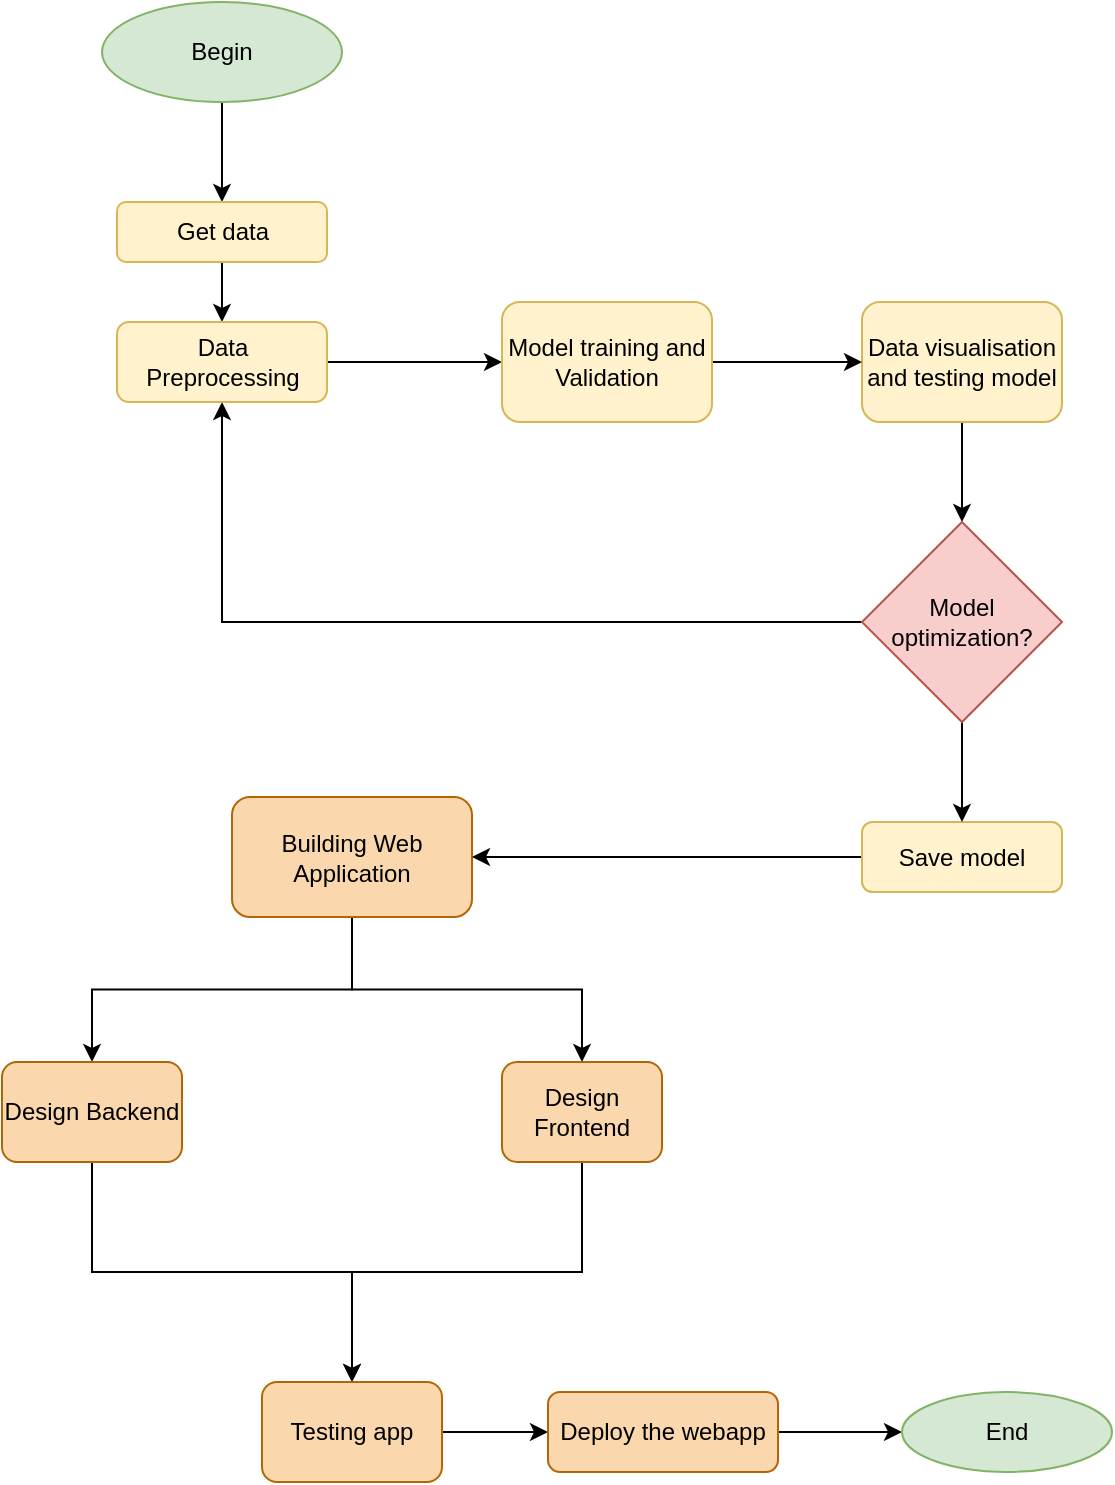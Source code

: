 <mxfile version="15.2.9" type="github">
  <diagram id="C5RBs43oDa-KdzZeNtuy" name="Page-1">
    <mxGraphModel dx="1483" dy="744" grid="1" gridSize="10" guides="1" tooltips="1" connect="1" arrows="1" fold="1" page="1" pageScale="1" pageWidth="827" pageHeight="1169" math="0" shadow="0">
      <root>
        <mxCell id="WIyWlLk6GJQsqaUBKTNV-0" />
        <mxCell id="WIyWlLk6GJQsqaUBKTNV-1" parent="WIyWlLk6GJQsqaUBKTNV-0" />
        <mxCell id="vM5MXBuIlQxciyO8auI7-28" value="" style="edgeStyle=orthogonalEdgeStyle;rounded=0;orthogonalLoop=1;jettySize=auto;html=1;" edge="1" parent="WIyWlLk6GJQsqaUBKTNV-1" source="vM5MXBuIlQxciyO8auI7-11" target="vM5MXBuIlQxciyO8auI7-21">
          <mxGeometry relative="1" as="geometry" />
        </mxCell>
        <mxCell id="vM5MXBuIlQxciyO8auI7-11" value="Begin" style="ellipse;whiteSpace=wrap;html=1;fillColor=#d5e8d4;strokeColor=#82b366;" vertex="1" parent="WIyWlLk6GJQsqaUBKTNV-1">
          <mxGeometry x="186" y="215" width="120" height="50" as="geometry" />
        </mxCell>
        <mxCell id="vM5MXBuIlQxciyO8auI7-35" value="" style="edgeStyle=orthogonalEdgeStyle;rounded=0;orthogonalLoop=1;jettySize=auto;html=1;entryX=0.5;entryY=0;entryDx=0;entryDy=0;exitX=0.5;exitY=1;exitDx=0;exitDy=0;" edge="1" parent="WIyWlLk6GJQsqaUBKTNV-1" source="vM5MXBuIlQxciyO8auI7-16" target="vM5MXBuIlQxciyO8auI7-23">
          <mxGeometry relative="1" as="geometry">
            <mxPoint x="396" y="665" as="sourcePoint" />
          </mxGeometry>
        </mxCell>
        <mxCell id="vM5MXBuIlQxciyO8auI7-36" style="edgeStyle=orthogonalEdgeStyle;rounded=0;orthogonalLoop=1;jettySize=auto;html=1;exitX=0.5;exitY=1;exitDx=0;exitDy=0;entryX=0.5;entryY=0;entryDx=0;entryDy=0;" edge="1" parent="WIyWlLk6GJQsqaUBKTNV-1" source="vM5MXBuIlQxciyO8auI7-16" target="vM5MXBuIlQxciyO8auI7-24">
          <mxGeometry relative="1" as="geometry" />
        </mxCell>
        <mxCell id="vM5MXBuIlQxciyO8auI7-16" value="Building Web Application" style="rounded=1;whiteSpace=wrap;html=1;fillColor=#fad7ac;strokeColor=#b46504;" vertex="1" parent="WIyWlLk6GJQsqaUBKTNV-1">
          <mxGeometry x="251" y="612.5" width="120" height="60" as="geometry" />
        </mxCell>
        <mxCell id="vM5MXBuIlQxciyO8auI7-34" value="" style="edgeStyle=orthogonalEdgeStyle;rounded=0;orthogonalLoop=1;jettySize=auto;html=1;" edge="1" parent="WIyWlLk6GJQsqaUBKTNV-1" source="vM5MXBuIlQxciyO8auI7-17" target="vM5MXBuIlQxciyO8auI7-16">
          <mxGeometry relative="1" as="geometry" />
        </mxCell>
        <mxCell id="vM5MXBuIlQxciyO8auI7-17" value="Save model" style="rounded=1;whiteSpace=wrap;html=1;fillColor=#fff2cc;strokeColor=#d6b656;" vertex="1" parent="WIyWlLk6GJQsqaUBKTNV-1">
          <mxGeometry x="566" y="625" width="100" height="35" as="geometry" />
        </mxCell>
        <mxCell id="vM5MXBuIlQxciyO8auI7-32" value="" style="edgeStyle=orthogonalEdgeStyle;rounded=0;orthogonalLoop=1;jettySize=auto;html=1;" edge="1" parent="WIyWlLk6GJQsqaUBKTNV-1" source="vM5MXBuIlQxciyO8auI7-19" target="vM5MXBuIlQxciyO8auI7-22">
          <mxGeometry relative="1" as="geometry" />
        </mxCell>
        <mxCell id="vM5MXBuIlQxciyO8auI7-19" value="Data visualisation and testing model" style="rounded=1;whiteSpace=wrap;html=1;fillColor=#fff2cc;strokeColor=#d6b656;" vertex="1" parent="WIyWlLk6GJQsqaUBKTNV-1">
          <mxGeometry x="566" y="365" width="100" height="60" as="geometry" />
        </mxCell>
        <mxCell id="vM5MXBuIlQxciyO8auI7-49" value="" style="edgeStyle=orthogonalEdgeStyle;rounded=0;orthogonalLoop=1;jettySize=auto;html=1;entryX=0.5;entryY=0;entryDx=0;entryDy=0;" edge="1" parent="WIyWlLk6GJQsqaUBKTNV-1" source="vM5MXBuIlQxciyO8auI7-21" target="vM5MXBuIlQxciyO8auI7-41">
          <mxGeometry relative="1" as="geometry" />
        </mxCell>
        <mxCell id="vM5MXBuIlQxciyO8auI7-21" value="Get data" style="rounded=1;whiteSpace=wrap;html=1;fillColor=#fff2cc;strokeColor=#d6b656;" vertex="1" parent="WIyWlLk6GJQsqaUBKTNV-1">
          <mxGeometry x="193.5" y="315" width="105" height="30" as="geometry" />
        </mxCell>
        <mxCell id="vM5MXBuIlQxciyO8auI7-33" value="" style="edgeStyle=orthogonalEdgeStyle;rounded=0;orthogonalLoop=1;jettySize=auto;html=1;" edge="1" parent="WIyWlLk6GJQsqaUBKTNV-1" source="vM5MXBuIlQxciyO8auI7-22" target="vM5MXBuIlQxciyO8auI7-17">
          <mxGeometry relative="1" as="geometry" />
        </mxCell>
        <mxCell id="vM5MXBuIlQxciyO8auI7-55" style="edgeStyle=orthogonalEdgeStyle;rounded=0;orthogonalLoop=1;jettySize=auto;html=1;entryX=0.5;entryY=1;entryDx=0;entryDy=0;" edge="1" parent="WIyWlLk6GJQsqaUBKTNV-1" source="vM5MXBuIlQxciyO8auI7-22" target="vM5MXBuIlQxciyO8auI7-41">
          <mxGeometry relative="1" as="geometry" />
        </mxCell>
        <mxCell id="vM5MXBuIlQxciyO8auI7-22" value="Model optimization?" style="rhombus;whiteSpace=wrap;html=1;fillColor=#f8cecc;strokeColor=#b85450;" vertex="1" parent="WIyWlLk6GJQsqaUBKTNV-1">
          <mxGeometry x="566" y="475" width="100" height="100" as="geometry" />
        </mxCell>
        <mxCell id="vM5MXBuIlQxciyO8auI7-38" value="" style="edgeStyle=orthogonalEdgeStyle;rounded=0;orthogonalLoop=1;jettySize=auto;html=1;exitX=0.5;exitY=1;exitDx=0;exitDy=0;" edge="1" parent="WIyWlLk6GJQsqaUBKTNV-1" source="vM5MXBuIlQxciyO8auI7-23" target="vM5MXBuIlQxciyO8auI7-25">
          <mxGeometry relative="1" as="geometry" />
        </mxCell>
        <mxCell id="vM5MXBuIlQxciyO8auI7-23" value="Design Frontend" style="rounded=1;whiteSpace=wrap;html=1;fillColor=#fad7ac;strokeColor=#b46504;" vertex="1" parent="WIyWlLk6GJQsqaUBKTNV-1">
          <mxGeometry x="386" y="745" width="80" height="50" as="geometry" />
        </mxCell>
        <mxCell id="vM5MXBuIlQxciyO8auI7-37" value="" style="edgeStyle=orthogonalEdgeStyle;rounded=0;orthogonalLoop=1;jettySize=auto;html=1;exitX=0.5;exitY=1;exitDx=0;exitDy=0;" edge="1" parent="WIyWlLk6GJQsqaUBKTNV-1" source="vM5MXBuIlQxciyO8auI7-24" target="vM5MXBuIlQxciyO8auI7-25">
          <mxGeometry relative="1" as="geometry" />
        </mxCell>
        <mxCell id="vM5MXBuIlQxciyO8auI7-24" value="Design Backend" style="rounded=1;whiteSpace=wrap;html=1;fillColor=#fad7ac;strokeColor=#b46504;" vertex="1" parent="WIyWlLk6GJQsqaUBKTNV-1">
          <mxGeometry x="136" y="745" width="90" height="50" as="geometry" />
        </mxCell>
        <mxCell id="vM5MXBuIlQxciyO8auI7-39" value="" style="edgeStyle=orthogonalEdgeStyle;rounded=0;orthogonalLoop=1;jettySize=auto;html=1;" edge="1" parent="WIyWlLk6GJQsqaUBKTNV-1" source="vM5MXBuIlQxciyO8auI7-25" target="vM5MXBuIlQxciyO8auI7-26">
          <mxGeometry relative="1" as="geometry" />
        </mxCell>
        <mxCell id="vM5MXBuIlQxciyO8auI7-25" value="Testing app" style="rounded=1;whiteSpace=wrap;html=1;fillColor=#fad7ac;strokeColor=#b46504;" vertex="1" parent="WIyWlLk6GJQsqaUBKTNV-1">
          <mxGeometry x="266" y="905" width="90" height="50" as="geometry" />
        </mxCell>
        <mxCell id="vM5MXBuIlQxciyO8auI7-40" value="" style="edgeStyle=orthogonalEdgeStyle;rounded=0;orthogonalLoop=1;jettySize=auto;html=1;" edge="1" parent="WIyWlLk6GJQsqaUBKTNV-1" source="vM5MXBuIlQxciyO8auI7-26" target="vM5MXBuIlQxciyO8auI7-27">
          <mxGeometry relative="1" as="geometry" />
        </mxCell>
        <mxCell id="vM5MXBuIlQxciyO8auI7-26" value="Deploy the webapp" style="rounded=1;whiteSpace=wrap;html=1;fillColor=#fad7ac;strokeColor=#b46504;" vertex="1" parent="WIyWlLk6GJQsqaUBKTNV-1">
          <mxGeometry x="409" y="910" width="115" height="40" as="geometry" />
        </mxCell>
        <mxCell id="vM5MXBuIlQxciyO8auI7-27" value="End" style="ellipse;whiteSpace=wrap;html=1;fillColor=#d5e8d4;strokeColor=#82b366;" vertex="1" parent="WIyWlLk6GJQsqaUBKTNV-1">
          <mxGeometry x="586" y="910" width="105" height="40" as="geometry" />
        </mxCell>
        <mxCell id="vM5MXBuIlQxciyO8auI7-54" value="" style="edgeStyle=orthogonalEdgeStyle;rounded=0;orthogonalLoop=1;jettySize=auto;html=1;" edge="1" parent="WIyWlLk6GJQsqaUBKTNV-1" source="vM5MXBuIlQxciyO8auI7-41" target="vM5MXBuIlQxciyO8auI7-42">
          <mxGeometry relative="1" as="geometry" />
        </mxCell>
        <mxCell id="vM5MXBuIlQxciyO8auI7-41" value="Data Preprocessing" style="rounded=1;whiteSpace=wrap;html=1;fillColor=#fff2cc;strokeColor=#d6b656;" vertex="1" parent="WIyWlLk6GJQsqaUBKTNV-1">
          <mxGeometry x="193.5" y="375" width="105" height="40" as="geometry" />
        </mxCell>
        <mxCell id="vM5MXBuIlQxciyO8auI7-44" value="" style="edgeStyle=orthogonalEdgeStyle;rounded=0;orthogonalLoop=1;jettySize=auto;html=1;" edge="1" parent="WIyWlLk6GJQsqaUBKTNV-1" source="vM5MXBuIlQxciyO8auI7-42" target="vM5MXBuIlQxciyO8auI7-19">
          <mxGeometry relative="1" as="geometry" />
        </mxCell>
        <mxCell id="vM5MXBuIlQxciyO8auI7-42" value="Model training and Validation" style="rounded=1;whiteSpace=wrap;html=1;fillColor=#fff2cc;strokeColor=#d6b656;" vertex="1" parent="WIyWlLk6GJQsqaUBKTNV-1">
          <mxGeometry x="386" y="365" width="105" height="60" as="geometry" />
        </mxCell>
      </root>
    </mxGraphModel>
  </diagram>
</mxfile>
